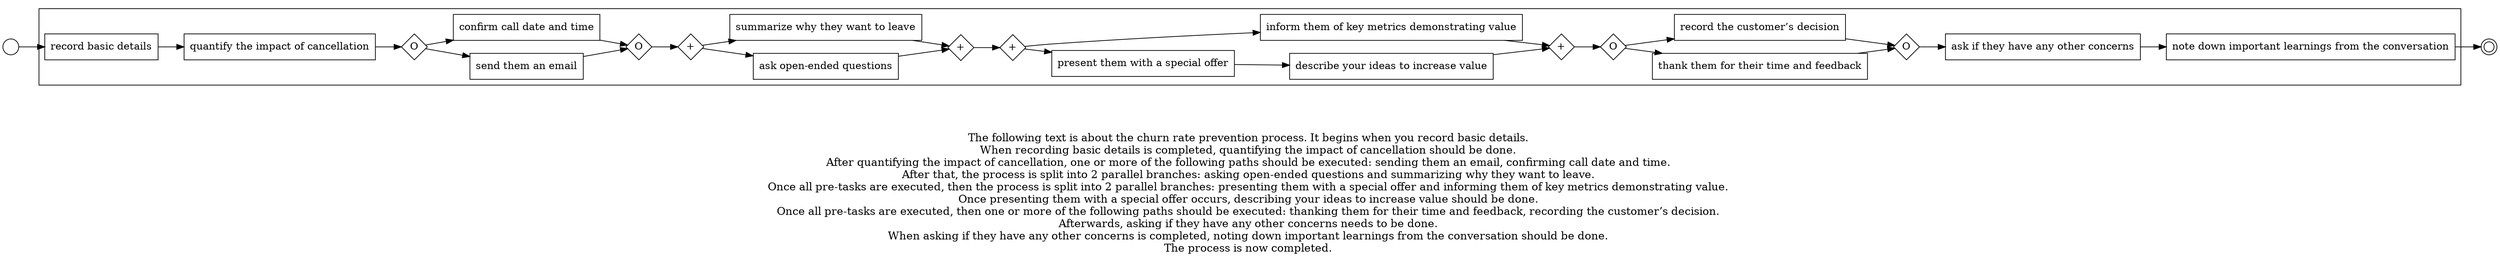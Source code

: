 digraph churn_rate_prevention_process_31 {
	graph [rankdir=LR]
	START_NODE [label="" shape=circle width=0.3]
	subgraph CLUSTER_0 {
		"record basic details" [shape=box]
		"quantify the impact of cancellation" [shape=box]
		"record basic details" -> "quantify the impact of cancellation"
		"OR_SPLIT--3. Contact the customer_6JJ8" [label=O fixedsize=true shape=diamond width=0.5]
		"quantify the impact of cancellation" -> "OR_SPLIT--3. Contact the customer_6JJ8"
		"send them an email" [shape=box]
		"OR_SPLIT--3. Contact the customer_6JJ8" -> "send them an email"
		"confirm call date and time" [shape=box]
		"OR_SPLIT--3. Contact the customer_6JJ8" -> "confirm call date and time"
		"OR_JOIN--3. Contact the customer_6JJ8" [label=O fixedsize=true shape=diamond width=0.5]
		"send them an email" -> "OR_JOIN--3. Contact the customer_6JJ8"
		"confirm call date and time" -> "OR_JOIN--3. Contact the customer_6JJ8"
		"AND_SPLIT--4. Understand customer concerns_H9HK" [label="+" fixedsize=true shape=diamond width=0.5]
		"OR_JOIN--3. Contact the customer_6JJ8" -> "AND_SPLIT--4. Understand customer concerns_H9HK"
		"ask open-ended questions" [shape=box]
		"AND_SPLIT--4. Understand customer concerns_H9HK" -> "ask open-ended questions"
		"summarize why they want to leave" [shape=box]
		"AND_SPLIT--4. Understand customer concerns_H9HK" -> "summarize why they want to leave"
		"AND_JOIN--4. Understand customer concerns_H9HK" [label="+" fixedsize=true shape=diamond width=0.5]
		"ask open-ended questions" -> "AND_JOIN--4. Understand customer concerns_H9HK"
		"summarize why they want to leave" -> "AND_JOIN--4. Understand customer concerns_H9HK"
		"AND_SPLIT--5. Retention incentives_MYLR" [label="+" fixedsize=true shape=diamond width=0.5]
		"AND_JOIN--4. Understand customer concerns_H9HK" -> "AND_SPLIT--5. Retention incentives_MYLR"
		"present them with a special offer" [shape=box]
		"AND_SPLIT--5. Retention incentives_MYLR" -> "present them with a special offer"
		"inform them of key metrics demonstrating value" [shape=box]
		"AND_SPLIT--5. Retention incentives_MYLR" -> "inform them of key metrics demonstrating value"
		"describe your ideas to increase value" [shape=box]
		"present them with a special offer" -> "describe your ideas to increase value"
		"AND_JOIN--5. Retention incentives_MYLR" [label="+" fixedsize=true shape=diamond width=0.5]
		"describe your ideas to increase value" -> "AND_JOIN--5. Retention incentives_MYLR"
		"inform them of key metrics demonstrating value" -> "AND_JOIN--5. Retention incentives_MYLR"
		"OR_SPLIT--6. Outcome_11Z0" [label=O fixedsize=true shape=diamond width=0.5]
		"AND_JOIN--5. Retention incentives_MYLR" -> "OR_SPLIT--6. Outcome_11Z0"
		"thank them for their time and feedback" [shape=box]
		"OR_SPLIT--6. Outcome_11Z0" -> "thank them for their time and feedback"
		"record the customer’s decision" [shape=box]
		"OR_SPLIT--6. Outcome_11Z0" -> "record the customer’s decision"
		"OR_JOIN--6. Outcome_11Z0" [label=O fixedsize=true shape=diamond width=0.5]
		"thank them for their time and feedback" -> "OR_JOIN--6. Outcome_11Z0"
		"record the customer’s decision" -> "OR_JOIN--6. Outcome_11Z0"
		"ask if they have any other concerns" [shape=box]
		"OR_JOIN--6. Outcome_11Z0" -> "ask if they have any other concerns"
		"note down important learnings from the conversation" [shape=box]
		"ask if they have any other concerns" -> "note down important learnings from the conversation"
	}
	START_NODE -> "record basic details"
	END_NODE [label="" shape=doublecircle width=0.2]
	"note down important learnings from the conversation" -> END_NODE
	fontsize=15 label="\n\n
The following text is about the churn rate prevention process. It begins when you record basic details. 
When recording basic details is completed, quantifying the impact of cancellation should be done. 
After quantifying the impact of cancellation, one or more of the following paths should be executed: sending them an email, confirming call date and time. 
After that, the process is split into 2 parallel branches: asking open-ended questions and summarizing why they want to leave. 
Once all pre-tasks are executed, then the process is split into 2 parallel branches: presenting them with a special offer and informing them of key metrics demonstrating value. 
Once presenting them with a special offer occurs, describing your ideas to increase value should be done. 
Once all pre-tasks are executed, then one or more of the following paths should be executed: thanking them for their time and feedback, recording the customer’s decision. 
Afterwards, asking if they have any other concerns needs to be done. 
When asking if they have any other concerns is completed, noting down important learnings from the conversation should be done. 
The process is now completed. 
"
}
